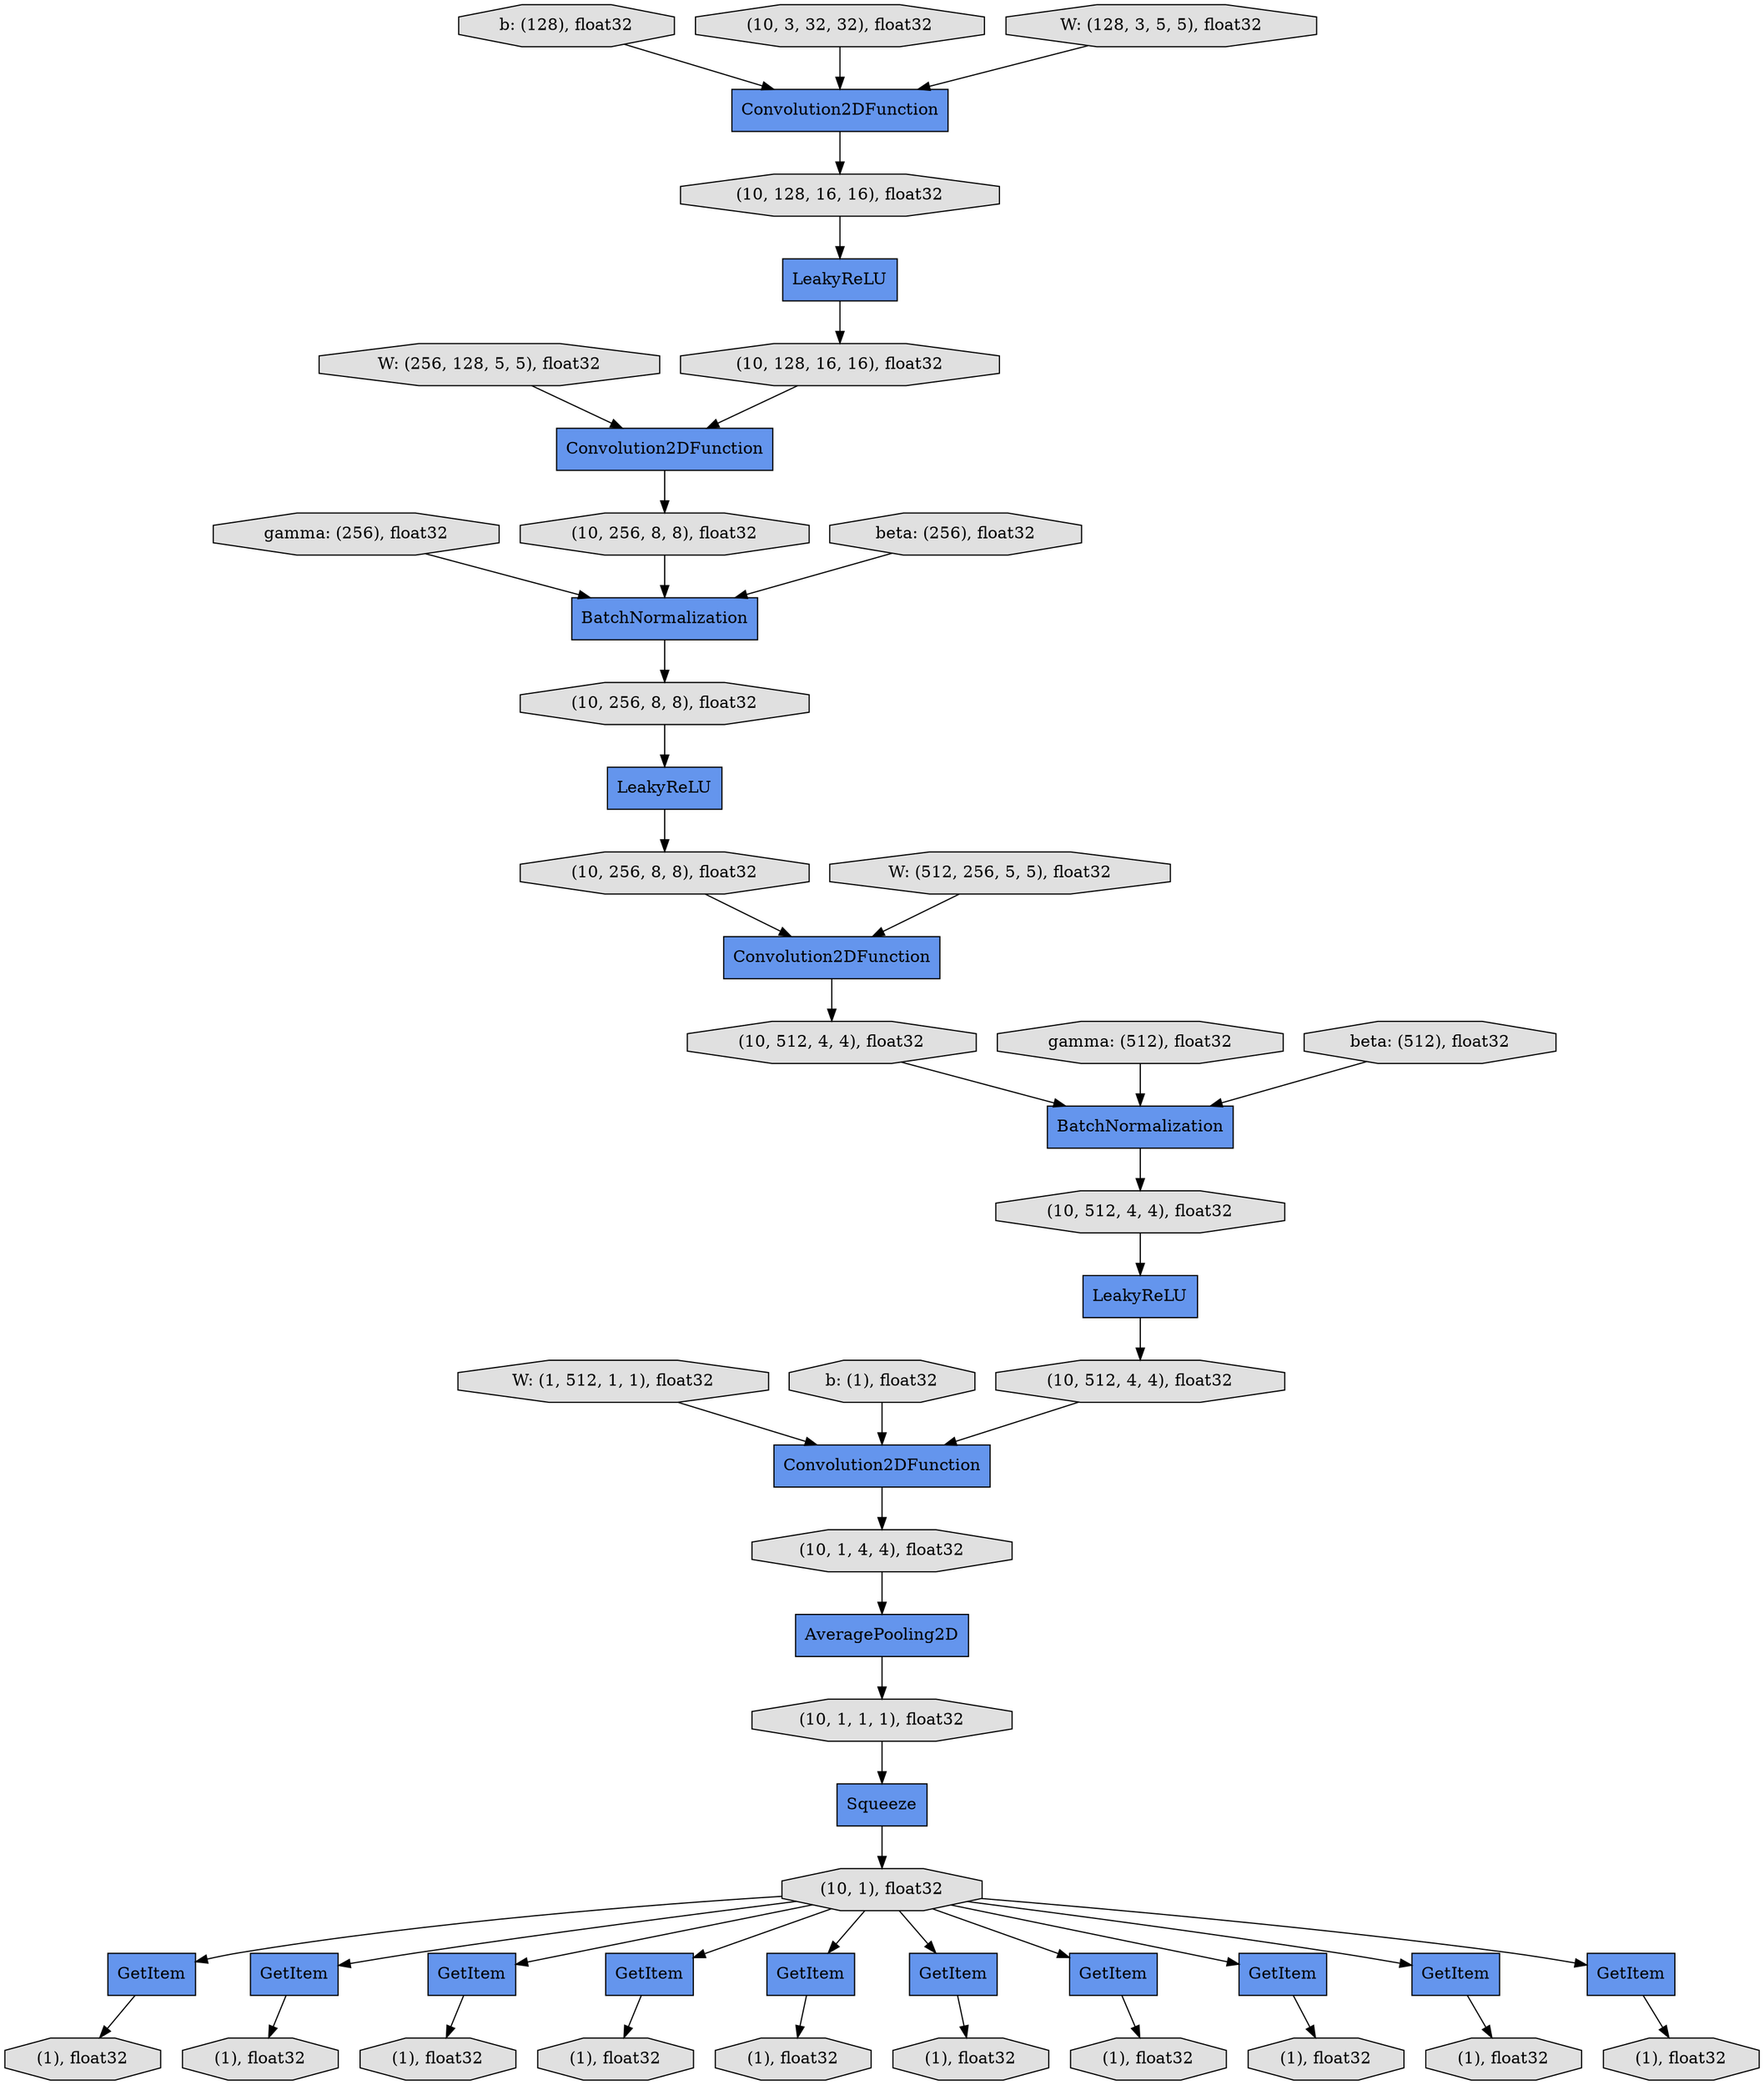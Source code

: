 digraph graphname{rankdir=TB;139738184845352 [label="(1), float32",shape="octagon",fillcolor="#E0E0E0",style="filled"];139738185168936 [label="b: (128), float32",shape="octagon",fillcolor="#E0E0E0",style="filled"];139738184867912 [label="(1), float32",shape="octagon",fillcolor="#E0E0E0",style="filled"];139738185216072 [label="W: (1, 512, 1, 1), float32",shape="octagon",fillcolor="#E0E0E0",style="filled"];139738184843336 [label="Convolution2DFunction",shape="record",fillcolor="#6495ED",style="filled"];139738184743008 [label="(10, 3, 32, 32), float32",shape="octagon",fillcolor="#E0E0E0",style="filled"];139738184843392 [label="BatchNormalization",shape="record",fillcolor="#6495ED",style="filled"];139738184843448 [label="LeakyReLU",shape="record",fillcolor="#6495ED",style="filled"];139738185287888 [label="gamma: (256), float32",shape="octagon",fillcolor="#E0E0E0",style="filled"];139738184843504 [label="(10, 512, 4, 4), float32",shape="octagon",fillcolor="#E0E0E0",style="filled"];139738184845576 [label="GetItem",shape="record",fillcolor="#6495ED",style="filled"];139738184743176 [label="gamma: (512), float32",shape="octagon",fillcolor="#E0E0E0",style="filled"];139738184868136 [label="GetItem",shape="record",fillcolor="#6495ED",style="filled"];139738185169160 [label="W: (256, 128, 5, 5), float32",shape="octagon",fillcolor="#E0E0E0",style="filled"];139738185218368 [label="b: (1), float32",shape="octagon",fillcolor="#E0E0E0",style="filled"];139738184845688 [label="(1), float32",shape="octagon",fillcolor="#E0E0E0",style="filled"];139738184868248 [label="(1), float32",shape="octagon",fillcolor="#E0E0E0",style="filled"];139738184843784 [label="(10, 512, 4, 4), float32",shape="octagon",fillcolor="#E0E0E0",style="filled"];139738184743456 [label="beta: (512), float32",shape="octagon",fillcolor="#E0E0E0",style="filled"];139738184845912 [label="GetItem",shape="record",fillcolor="#6495ED",style="filled"];139738184843896 [label="AveragePooling2D",shape="record",fillcolor="#6495ED",style="filled"];139738184846024 [label="(1), float32",shape="octagon",fillcolor="#E0E0E0",style="filled"];139738184743624 [label="Convolution2DFunction",shape="record",fillcolor="#6495ED",style="filled"];139738184868584 [label="(1), float32",shape="octagon",fillcolor="#E0E0E0",style="filled"];139738184844008 [label="(10, 512, 4, 4), float32",shape="octagon",fillcolor="#E0E0E0",style="filled"];139738297916160 [label="GetItem",shape="record",fillcolor="#6495ED",style="filled"];139738184743680 [label="LeakyReLU",shape="record",fillcolor="#6495ED",style="filled"];139738297946968 [label="(10, 1, 1, 1), float32",shape="octagon",fillcolor="#E0E0E0",style="filled"];139738184844120 [label="Convolution2DFunction",shape="record",fillcolor="#6495ED",style="filled"];139738184743792 [label="(10, 128, 16, 16), float32",shape="octagon",fillcolor="#E0E0E0",style="filled"];139738184846248 [label="GetItem",shape="record",fillcolor="#6495ED",style="filled"];139738184844288 [label="(10, 1, 4, 4), float32",shape="octagon",fillcolor="#E0E0E0",style="filled"];139738184846360 [label="(1), float32",shape="octagon",fillcolor="#E0E0E0",style="filled"];139738297915264 [label="Squeeze",shape="record",fillcolor="#6495ED",style="filled"];139738184744016 [label="(10, 128, 16, 16), float32",shape="octagon",fillcolor="#E0E0E0",style="filled"];139737718105256 [label="W: (128, 3, 5, 5), float32",shape="octagon",fillcolor="#E0E0E0",style="filled"];139738184846584 [label="GetItem",shape="record",fillcolor="#6495ED",style="filled"];139738184744184 [label="Convolution2DFunction",shape="record",fillcolor="#6495ED",style="filled"];139738184744240 [label="BatchNormalization",shape="record",fillcolor="#6495ED",style="filled"];139738184846696 [label="(1), float32",shape="octagon",fillcolor="#E0E0E0",style="filled"];139738184744296 [label="LeakyReLU",shape="record",fillcolor="#6495ED",style="filled"];139738184744352 [label="(10, 256, 8, 8), float32",shape="octagon",fillcolor="#E0E0E0",style="filled"];139738184744856 [label="(10, 256, 8, 8), float32",shape="octagon",fillcolor="#E0E0E0",style="filled"];139738184844792 [label="(10, 1), float32",shape="octagon",fillcolor="#E0E0E0",style="filled"];139738184846920 [label="GetItem",shape="record",fillcolor="#6495ED",style="filled"];139738184844960 [label="GetItem",shape="record",fillcolor="#6495ED",style="filled"];139738184847032 [label="(1), float32",shape="octagon",fillcolor="#E0E0E0",style="filled"];139738184744632 [label="(10, 256, 8, 8), float32",shape="octagon",fillcolor="#E0E0E0",style="filled"];139738184845072 [label="(1), float32",shape="octagon",fillcolor="#E0E0E0",style="filled"];139738185170728 [label="W: (512, 256, 5, 5), float32",shape="octagon",fillcolor="#E0E0E0",style="filled"];139738184845184 [label="GetItem",shape="record",fillcolor="#6495ED",style="filled"];139738184847256 [label="GetItem",shape="record",fillcolor="#6495ED",style="filled"];139738184742840 [label="beta: (256), float32",shape="octagon",fillcolor="#E0E0E0",style="filled"];139738184744296 -> 139738184744856;139738184744856 -> 139738184843336;139738184846920 -> 139738184867912;139738184844792 -> 139738297916160;139737718105256 -> 139738184743624;139738184846584 -> 139738184847032;139738184843504 -> 139738184843392;139738184845184 -> 139738184845688;139738184844792 -> 139738184847256;139738185287888 -> 139738184744240;139738184744184 -> 139738184744352;139738297916160 -> 139738184845072;139738184844120 -> 139738184844288;139738184844792 -> 139738184846920;139738184743456 -> 139738184843392;139738184843392 -> 139738184843784;139738184844792 -> 139738184845576;139738184847256 -> 139738184868248;139738184844792 -> 139738184846248;139738184844288 -> 139738184843896;139738184844792 -> 139738184845184;139738184844008 -> 139738184844120;139738184843448 -> 139738184844008;139738184743008 -> 139738184743624;139738184744240 -> 139738184744632;139738297915264 -> 139738184844792;139738184844792 -> 139738184844960;139738184845576 -> 139738184846024;139738297946968 -> 139738297915264;139738184843896 -> 139738297946968;139738184743680 -> 139738184744016;139738184743792 -> 139738184743680;139738185218368 -> 139738184844120;139738184846248 -> 139738184846696;139738184868136 -> 139738184868584;139738184844792 -> 139738184846584;139738184844792 -> 139738184845912;139738184744632 -> 139738184744296;139738184843784 -> 139738184843448;139738184744016 -> 139738184744184;139738185216072 -> 139738184844120;139738184844960 -> 139738184845352;139738184844792 -> 139738184868136;139738184843336 -> 139738184843504;139738184743176 -> 139738184843392;139738185170728 -> 139738184843336;139738184742840 -> 139738184744240;139738185168936 -> 139738184743624;139738185169160 -> 139738184744184;139738184845912 -> 139738184846360;139738184743624 -> 139738184743792;139738184744352 -> 139738184744240;}